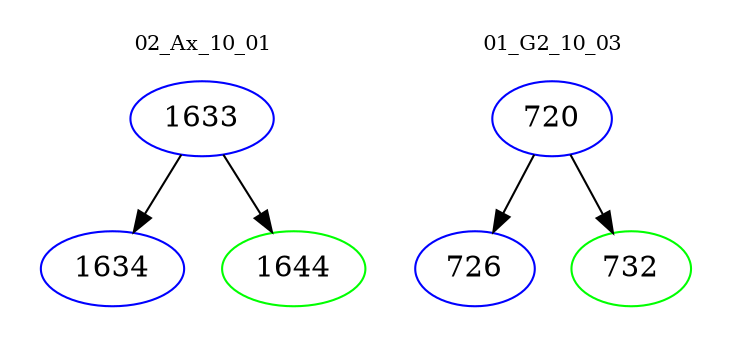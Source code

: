 digraph{
subgraph cluster_0 {
color = white
label = "02_Ax_10_01";
fontsize=10;
T0_1633 [label="1633", color="blue"]
T0_1633 -> T0_1634 [color="black"]
T0_1634 [label="1634", color="blue"]
T0_1633 -> T0_1644 [color="black"]
T0_1644 [label="1644", color="green"]
}
subgraph cluster_1 {
color = white
label = "01_G2_10_03";
fontsize=10;
T1_720 [label="720", color="blue"]
T1_720 -> T1_726 [color="black"]
T1_726 [label="726", color="blue"]
T1_720 -> T1_732 [color="black"]
T1_732 [label="732", color="green"]
}
}
